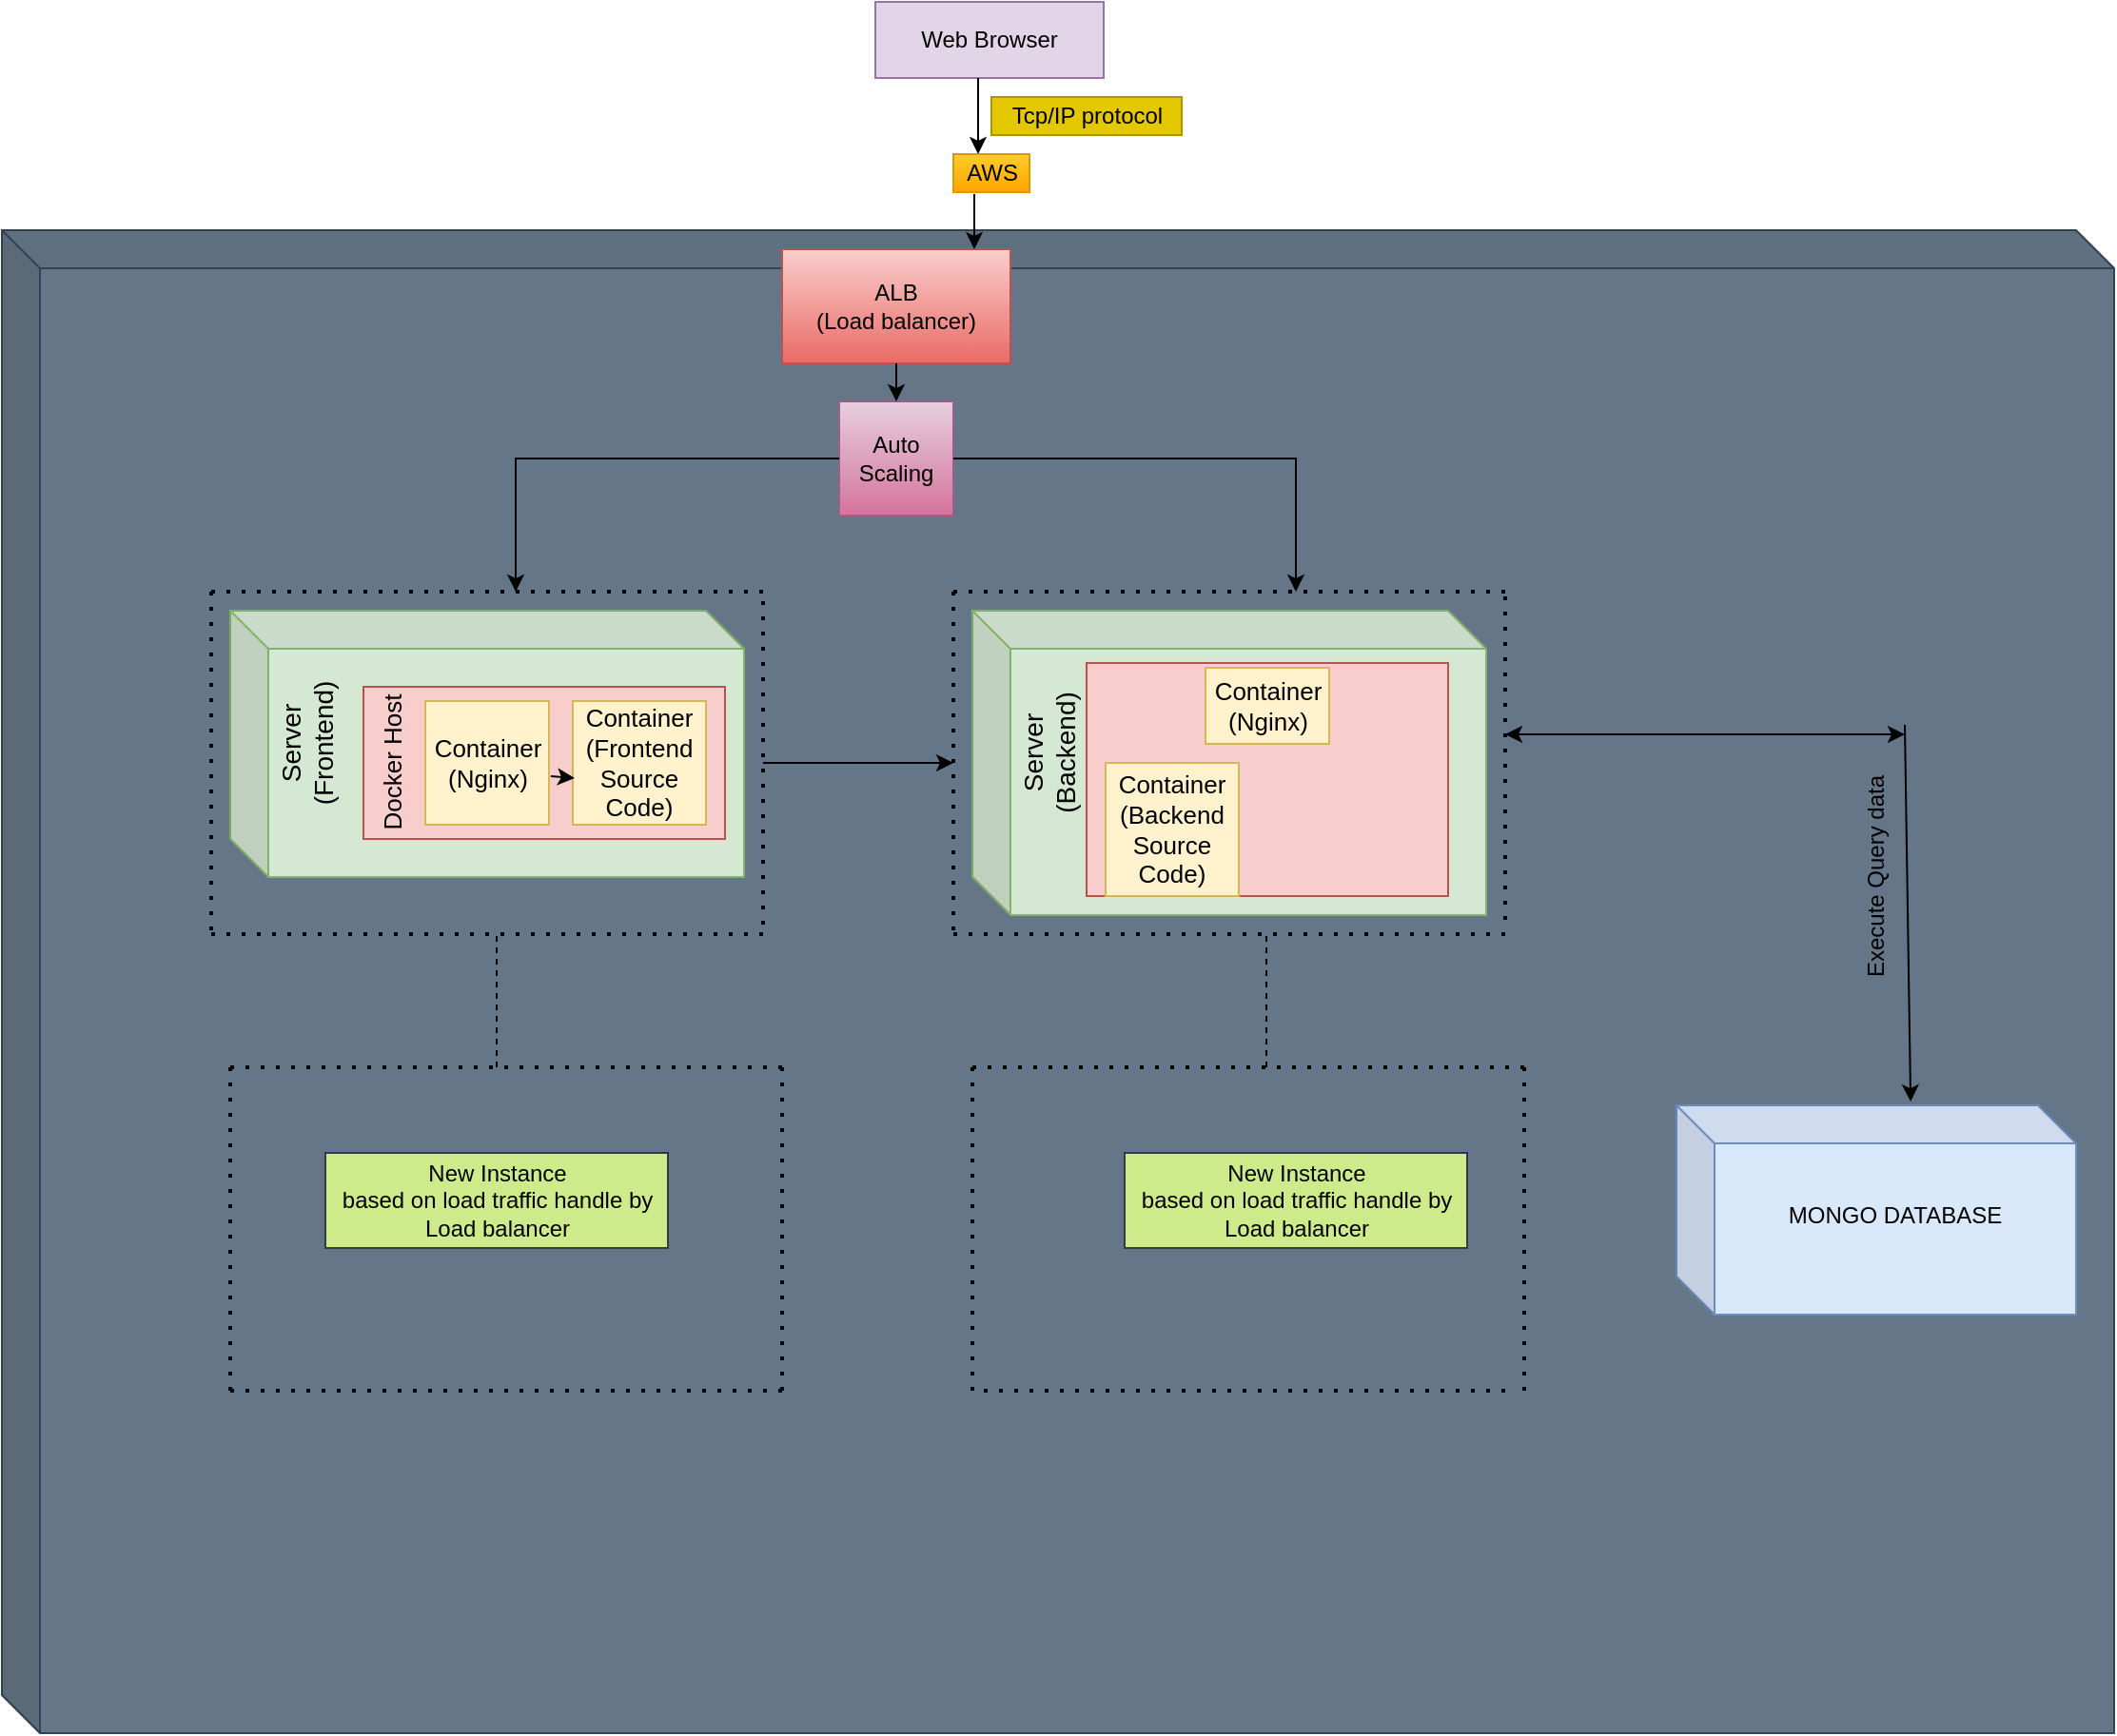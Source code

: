 <mxfile version="21.7.5" type="device">
  <diagram id="Gk2pYZm7RmSrTr1CUxgg" name="Page-1">
    <mxGraphModel dx="2284" dy="773" grid="1" gridSize="10" guides="1" tooltips="1" connect="1" arrows="1" fold="1" page="1" pageScale="1" pageWidth="850" pageHeight="1100" math="0" shadow="0">
      <root>
        <mxCell id="0" />
        <mxCell id="1" parent="0" />
        <mxCell id="5-lBoet5AGBmrvLkEw8s-4" value="" style="shape=cube;whiteSpace=wrap;html=1;boundedLbl=1;backgroundOutline=1;darkOpacity=0.05;darkOpacity2=0.1;fillColor=#647687;strokeColor=#314354;fontColor=#ffffff;" parent="1" vertex="1">
          <mxGeometry x="-30" y="130" width="1110" height="790" as="geometry" />
        </mxCell>
        <mxCell id="5-lBoet5AGBmrvLkEw8s-5" value="AWS" style="text;html=1;align=center;verticalAlign=middle;resizable=0;points=[];autosize=1;strokeColor=#d79b00;fillColor=#ffcd28;gradientColor=#ffa500;" parent="1" vertex="1">
          <mxGeometry x="470" y="90" width="40" height="20" as="geometry" />
        </mxCell>
        <mxCell id="5-lBoet5AGBmrvLkEw8s-7" value="" style="shape=cube;whiteSpace=wrap;html=1;boundedLbl=1;backgroundOutline=1;darkOpacity=0.05;darkOpacity2=0.1;fontSize=13;fillColor=#d5e8d4;strokeColor=#82b366;" parent="1" vertex="1">
          <mxGeometry x="90" y="330" width="270" height="140" as="geometry" />
        </mxCell>
        <mxCell id="5-lBoet5AGBmrvLkEw8s-8" value="" style="rounded=0;whiteSpace=wrap;html=1;fontSize=13;fillColor=#f8cecc;strokeColor=#b85450;" parent="1" vertex="1">
          <mxGeometry x="160" y="370" width="190" height="80" as="geometry" />
        </mxCell>
        <mxCell id="5-lBoet5AGBmrvLkEw8s-9" value="&lt;div style=&quot;font-size: 14px&quot;&gt;&lt;font style=&quot;font-size: 14px&quot;&gt;Server&lt;/font&gt;&lt;/div&gt;&lt;div style=&quot;font-size: 14px&quot;&gt;&lt;font style=&quot;font-size: 14px&quot;&gt;(Frontend)&lt;br&gt;&lt;/font&gt;&lt;/div&gt;" style="text;html=1;align=center;verticalAlign=middle;resizable=0;points=[];autosize=1;strokeColor=none;fillColor=none;rotation=270;" parent="1" vertex="1">
          <mxGeometry x="90" y="385" width="80" height="30" as="geometry" />
        </mxCell>
        <mxCell id="5-lBoet5AGBmrvLkEw8s-10" value="Docker Host" style="text;html=1;align=center;verticalAlign=middle;resizable=0;points=[];autosize=1;strokeColor=none;fillColor=none;fontSize=13;rotation=270;" parent="1" vertex="1">
          <mxGeometry x="130" y="400" width="90" height="20" as="geometry" />
        </mxCell>
        <mxCell id="5-lBoet5AGBmrvLkEw8s-11" value="&lt;div&gt;Container&lt;/div&gt;&lt;div&gt;(Nginx)&lt;br&gt;&lt;/div&gt;" style="rounded=0;whiteSpace=wrap;html=1;fontSize=13;fillColor=#fff2cc;strokeColor=#d6b656;" parent="1" vertex="1">
          <mxGeometry x="192.5" y="377.5" width="65" height="65" as="geometry" />
        </mxCell>
        <mxCell id="5-lBoet5AGBmrvLkEw8s-12" value="&lt;div&gt;Container&lt;/div&gt;&lt;div&gt;(Frontend Source Code)&lt;br&gt;&lt;/div&gt;" style="rounded=0;whiteSpace=wrap;html=1;fontSize=13;direction=south;fillColor=#fff2cc;strokeColor=#d6b656;" parent="1" vertex="1">
          <mxGeometry x="270" y="377.5" width="70" height="65" as="geometry" />
        </mxCell>
        <mxCell id="5-lBoet5AGBmrvLkEw8s-15" value="" style="endArrow=classic;html=1;rounded=0;entryX=0.623;entryY=0.986;entryDx=0;entryDy=0;entryPerimeter=0;exitX=1.015;exitY=0.608;exitDx=0;exitDy=0;exitPerimeter=0;" parent="1" source="5-lBoet5AGBmrvLkEw8s-11" target="5-lBoet5AGBmrvLkEw8s-12" edge="1">
          <mxGeometry width="50" height="50" relative="1" as="geometry">
            <mxPoint x="410" y="318" as="sourcePoint" />
            <mxPoint x="420" y="390" as="targetPoint" />
          </mxGeometry>
        </mxCell>
        <mxCell id="5-lBoet5AGBmrvLkEw8s-16" value="&lt;div&gt;ALB&lt;/div&gt;&lt;div&gt;(Load balancer)&lt;br&gt;&lt;/div&gt;" style="rounded=0;whiteSpace=wrap;html=1;fillColor=#f8cecc;gradientColor=#ea6b66;strokeColor=#b85450;" parent="1" vertex="1">
          <mxGeometry x="380" y="140" width="120" height="60" as="geometry" />
        </mxCell>
        <mxCell id="5-lBoet5AGBmrvLkEw8s-19" value="&lt;div&gt;Auto&lt;/div&gt;&lt;div&gt;Scaling&lt;br&gt;&lt;/div&gt;" style="rounded=0;whiteSpace=wrap;html=1;fillColor=#e6d0de;gradientColor=#d5739d;strokeColor=#996185;" parent="1" vertex="1">
          <mxGeometry x="410" y="220" width="60" height="60" as="geometry" />
        </mxCell>
        <mxCell id="5-lBoet5AGBmrvLkEw8s-21" value="" style="endArrow=classic;html=1;rounded=0;entryX=0.5;entryY=0;entryDx=0;entryDy=0;exitX=0.5;exitY=1;exitDx=0;exitDy=0;" parent="1" source="5-lBoet5AGBmrvLkEw8s-16" target="5-lBoet5AGBmrvLkEw8s-19" edge="1">
          <mxGeometry width="50" height="50" relative="1" as="geometry">
            <mxPoint x="340" y="170" as="sourcePoint" />
            <mxPoint x="350" y="190" as="targetPoint" />
          </mxGeometry>
        </mxCell>
        <mxCell id="5-lBoet5AGBmrvLkEw8s-24" value="" style="endArrow=classic;html=1;rounded=0;exitX=0;exitY=0.5;exitDx=0;exitDy=0;" parent="1" source="5-lBoet5AGBmrvLkEw8s-19" edge="1">
          <mxGeometry width="50" height="50" relative="1" as="geometry">
            <mxPoint x="290" y="280" as="sourcePoint" />
            <mxPoint x="240" y="320" as="targetPoint" />
            <Array as="points">
              <mxPoint x="240" y="250" />
            </Array>
          </mxGeometry>
        </mxCell>
        <mxCell id="5-lBoet5AGBmrvLkEw8s-30" value="" style="endArrow=none;dashed=1;html=1;dashPattern=1 3;strokeWidth=2;rounded=0;" parent="1" edge="1">
          <mxGeometry width="50" height="50" relative="1" as="geometry">
            <mxPoint x="370" y="320" as="sourcePoint" />
            <mxPoint x="80" y="320" as="targetPoint" />
          </mxGeometry>
        </mxCell>
        <mxCell id="5-lBoet5AGBmrvLkEw8s-31" value="" style="endArrow=none;dashed=1;html=1;dashPattern=1 3;strokeWidth=2;rounded=0;" parent="1" edge="1">
          <mxGeometry width="50" height="50" relative="1" as="geometry">
            <mxPoint x="370" y="325" as="sourcePoint" />
            <mxPoint x="370" y="500" as="targetPoint" />
          </mxGeometry>
        </mxCell>
        <mxCell id="5-lBoet5AGBmrvLkEw8s-32" value="" style="endArrow=none;dashed=1;html=1;dashPattern=1 3;strokeWidth=2;rounded=0;" parent="1" edge="1">
          <mxGeometry width="50" height="50" relative="1" as="geometry">
            <mxPoint x="370" y="500" as="sourcePoint" />
            <mxPoint x="80" y="500" as="targetPoint" />
          </mxGeometry>
        </mxCell>
        <mxCell id="5-lBoet5AGBmrvLkEw8s-33" value="" style="endArrow=none;dashed=1;html=1;dashPattern=1 3;strokeWidth=2;rounded=0;" parent="1" edge="1">
          <mxGeometry width="50" height="50" relative="1" as="geometry">
            <mxPoint x="80" y="320" as="sourcePoint" />
            <mxPoint x="80" y="500" as="targetPoint" />
          </mxGeometry>
        </mxCell>
        <mxCell id="5-lBoet5AGBmrvLkEw8s-34" value="" style="endArrow=none;dashed=1;html=1;rounded=0;" parent="1" edge="1">
          <mxGeometry width="50" height="50" relative="1" as="geometry">
            <mxPoint x="230" y="570" as="sourcePoint" />
            <mxPoint x="230" y="500" as="targetPoint" />
          </mxGeometry>
        </mxCell>
        <mxCell id="5-lBoet5AGBmrvLkEw8s-35" value="" style="endArrow=none;dashed=1;html=1;dashPattern=1 3;strokeWidth=2;rounded=0;" parent="1" edge="1">
          <mxGeometry width="50" height="50" relative="1" as="geometry">
            <mxPoint x="380" y="570" as="sourcePoint" />
            <mxPoint x="90" y="570" as="targetPoint" />
          </mxGeometry>
        </mxCell>
        <mxCell id="5-lBoet5AGBmrvLkEw8s-36" value="" style="endArrow=none;dashed=1;html=1;dashPattern=1 3;strokeWidth=2;rounded=0;" parent="1" edge="1">
          <mxGeometry width="50" height="50" relative="1" as="geometry">
            <mxPoint x="380" y="570" as="sourcePoint" />
            <mxPoint x="380" y="745" as="targetPoint" />
          </mxGeometry>
        </mxCell>
        <mxCell id="5-lBoet5AGBmrvLkEw8s-37" value="" style="endArrow=none;dashed=1;html=1;dashPattern=1 3;strokeWidth=2;rounded=0;" parent="1" edge="1">
          <mxGeometry width="50" height="50" relative="1" as="geometry">
            <mxPoint x="90" y="570" as="sourcePoint" />
            <mxPoint x="90" y="745" as="targetPoint" />
          </mxGeometry>
        </mxCell>
        <mxCell id="5-lBoet5AGBmrvLkEw8s-38" value="" style="endArrow=none;dashed=1;html=1;dashPattern=1 3;strokeWidth=2;rounded=0;" parent="1" edge="1">
          <mxGeometry width="50" height="50" relative="1" as="geometry">
            <mxPoint x="380" y="740" as="sourcePoint" />
            <mxPoint x="90" y="740" as="targetPoint" />
          </mxGeometry>
        </mxCell>
        <mxCell id="5-lBoet5AGBmrvLkEw8s-40" value="" style="endArrow=classic;html=1;rounded=0;exitX=1;exitY=0.5;exitDx=0;exitDy=0;" parent="1" source="5-lBoet5AGBmrvLkEw8s-19" edge="1">
          <mxGeometry width="50" height="50" relative="1" as="geometry">
            <mxPoint x="660" y="280" as="sourcePoint" />
            <mxPoint x="650" y="320" as="targetPoint" />
            <Array as="points">
              <mxPoint x="650" y="250" />
            </Array>
          </mxGeometry>
        </mxCell>
        <mxCell id="5-lBoet5AGBmrvLkEw8s-41" value="" style="endArrow=none;dashed=1;html=1;dashPattern=1 3;strokeWidth=2;rounded=0;" parent="1" edge="1">
          <mxGeometry width="50" height="50" relative="1" as="geometry">
            <mxPoint x="760" y="320" as="sourcePoint" />
            <mxPoint x="470" y="320" as="targetPoint" />
          </mxGeometry>
        </mxCell>
        <mxCell id="5-lBoet5AGBmrvLkEw8s-42" value="" style="endArrow=none;dashed=1;html=1;dashPattern=1 3;strokeWidth=2;rounded=0;" parent="1" edge="1">
          <mxGeometry width="50" height="50" relative="1" as="geometry">
            <mxPoint x="760" y="322.5" as="sourcePoint" />
            <mxPoint x="760" y="497.5" as="targetPoint" />
          </mxGeometry>
        </mxCell>
        <mxCell id="5-lBoet5AGBmrvLkEw8s-43" value="" style="endArrow=none;dashed=1;html=1;dashPattern=1 3;strokeWidth=2;rounded=0;" parent="1" edge="1">
          <mxGeometry width="50" height="50" relative="1" as="geometry">
            <mxPoint x="470" y="320" as="sourcePoint" />
            <mxPoint x="470" y="500" as="targetPoint" />
          </mxGeometry>
        </mxCell>
        <mxCell id="5-lBoet5AGBmrvLkEw8s-44" value="" style="endArrow=none;dashed=1;html=1;dashPattern=1 3;strokeWidth=2;rounded=0;" parent="1" edge="1">
          <mxGeometry width="50" height="50" relative="1" as="geometry">
            <mxPoint x="760" y="500" as="sourcePoint" />
            <mxPoint x="470" y="500" as="targetPoint" />
          </mxGeometry>
        </mxCell>
        <mxCell id="5-lBoet5AGBmrvLkEw8s-45" value="" style="shape=cube;whiteSpace=wrap;html=1;boundedLbl=1;backgroundOutline=1;darkOpacity=0.05;darkOpacity2=0.1;direction=east;fillColor=#d5e8d4;strokeColor=#82b366;" parent="1" vertex="1">
          <mxGeometry x="480" y="330" width="270" height="160" as="geometry" />
        </mxCell>
        <mxCell id="5-lBoet5AGBmrvLkEw8s-46" value="&lt;div style=&quot;font-size: 14px&quot;&gt;&lt;font style=&quot;font-size: 14px&quot;&gt;Server&lt;/font&gt;&lt;/div&gt;&lt;div style=&quot;font-size: 14px&quot;&gt;&lt;font style=&quot;font-size: 14px&quot;&gt;(Backend)&lt;br&gt;&lt;/font&gt;&lt;/div&gt;" style="text;html=1;align=center;verticalAlign=middle;resizable=0;points=[];autosize=1;strokeColor=none;fillColor=none;rotation=270;" parent="1" vertex="1">
          <mxGeometry x="480" y="390" width="80" height="30" as="geometry" />
        </mxCell>
        <mxCell id="5-lBoet5AGBmrvLkEw8s-47" value="" style="rounded=0;whiteSpace=wrap;html=1;fontSize=14;direction=south;fillColor=#f8cecc;strokeColor=#b85450;" parent="1" vertex="1">
          <mxGeometry x="540" y="357.5" width="190" height="122.5" as="geometry" />
        </mxCell>
        <mxCell id="5-lBoet5AGBmrvLkEw8s-48" value="&lt;div&gt;Container&lt;/div&gt;&lt;div&gt;(Nginx)&lt;br&gt;&lt;/div&gt;" style="rounded=0;whiteSpace=wrap;html=1;fontSize=13;fillColor=#fff2cc;strokeColor=#d6b656;" parent="1" vertex="1">
          <mxGeometry x="602.5" y="360" width="65" height="40" as="geometry" />
        </mxCell>
        <mxCell id="5-lBoet5AGBmrvLkEw8s-49" value="&lt;div&gt;Container&lt;/div&gt;&lt;div&gt;(Backend Source Code)&lt;br&gt;&lt;/div&gt;" style="rounded=0;whiteSpace=wrap;html=1;fontSize=13;direction=south;fillColor=#fff2cc;strokeColor=#d6b656;" parent="1" vertex="1">
          <mxGeometry x="550" y="410" width="70" height="70" as="geometry" />
        </mxCell>
        <mxCell id="5-lBoet5AGBmrvLkEw8s-51" value="" style="endArrow=none;dashed=1;html=1;rounded=0;" parent="1" edge="1">
          <mxGeometry width="50" height="50" relative="1" as="geometry">
            <mxPoint x="634.5" y="570" as="sourcePoint" />
            <mxPoint x="634.5" y="500" as="targetPoint" />
          </mxGeometry>
        </mxCell>
        <mxCell id="5-lBoet5AGBmrvLkEw8s-52" value="" style="endArrow=none;dashed=1;html=1;dashPattern=1 3;strokeWidth=2;rounded=0;" parent="1" edge="1">
          <mxGeometry width="50" height="50" relative="1" as="geometry">
            <mxPoint x="770" y="570" as="sourcePoint" />
            <mxPoint x="480" y="570" as="targetPoint" />
          </mxGeometry>
        </mxCell>
        <mxCell id="5-lBoet5AGBmrvLkEw8s-54" value="" style="endArrow=none;dashed=1;html=1;dashPattern=1 3;strokeWidth=2;rounded=0;" parent="1" edge="1">
          <mxGeometry width="50" height="50" relative="1" as="geometry">
            <mxPoint x="770" y="570" as="sourcePoint" />
            <mxPoint x="770" y="745" as="targetPoint" />
          </mxGeometry>
        </mxCell>
        <mxCell id="5-lBoet5AGBmrvLkEw8s-55" value="" style="endArrow=none;dashed=1;html=1;dashPattern=1 3;strokeWidth=2;rounded=0;" parent="1" edge="1">
          <mxGeometry width="50" height="50" relative="1" as="geometry">
            <mxPoint x="760" y="740" as="sourcePoint" />
            <mxPoint x="480" y="740" as="targetPoint" />
          </mxGeometry>
        </mxCell>
        <mxCell id="5-lBoet5AGBmrvLkEw8s-56" value="" style="endArrow=none;dashed=1;html=1;dashPattern=1 3;strokeWidth=2;rounded=0;" parent="1" edge="1">
          <mxGeometry width="50" height="50" relative="1" as="geometry">
            <mxPoint x="480" y="570" as="sourcePoint" />
            <mxPoint x="480" y="745" as="targetPoint" />
          </mxGeometry>
        </mxCell>
        <mxCell id="5-lBoet5AGBmrvLkEw8s-57" value="&lt;div&gt;New Instance&lt;/div&gt;&lt;div&gt;based on load traffic handle by&lt;/div&gt;&lt;div&gt;Load balancer&lt;br&gt;&lt;/div&gt;" style="text;html=1;align=center;verticalAlign=middle;resizable=0;points=[];autosize=1;strokeColor=#36393d;fillColor=#cdeb8b;rounded=0;" parent="1" vertex="1">
          <mxGeometry x="560" y="615" width="180" height="50" as="geometry" />
        </mxCell>
        <mxCell id="5-lBoet5AGBmrvLkEw8s-59" value="&lt;div&gt;New Instance&lt;/div&gt;&lt;div&gt;based on load traffic handle by&lt;/div&gt;&lt;div&gt;Load balancer&lt;br&gt;&lt;/div&gt;" style="text;html=1;align=center;verticalAlign=middle;resizable=0;points=[];autosize=1;strokeColor=#36393d;fillColor=#cdeb8b;" parent="1" vertex="1">
          <mxGeometry x="140" y="615" width="180" height="50" as="geometry" />
        </mxCell>
        <mxCell id="5-lBoet5AGBmrvLkEw8s-60" value="" style="endArrow=classic;html=1;rounded=0;" parent="1" edge="1">
          <mxGeometry width="50" height="50" relative="1" as="geometry">
            <mxPoint x="370" y="410" as="sourcePoint" />
            <mxPoint x="470" y="410" as="targetPoint" />
          </mxGeometry>
        </mxCell>
        <mxCell id="5-lBoet5AGBmrvLkEw8s-63" value="&lt;div&gt;MONGO DATABASE&lt;br&gt;&lt;/div&gt;&lt;div&gt;&lt;br&gt;&lt;/div&gt;" style="shape=cube;whiteSpace=wrap;html=1;boundedLbl=1;backgroundOutline=1;darkOpacity=0.05;darkOpacity2=0.1;rounded=0;fillColor=#dae8fc;strokeColor=#6c8ebf;" parent="1" vertex="1">
          <mxGeometry x="850" y="590" width="210" height="110" as="geometry" />
        </mxCell>
        <mxCell id="5-lBoet5AGBmrvLkEw8s-73" value="" style="endArrow=classic;startArrow=classic;html=1;rounded=0;" parent="1" edge="1">
          <mxGeometry width="50" height="50" relative="1" as="geometry">
            <mxPoint x="760" y="395" as="sourcePoint" />
            <mxPoint x="970" y="395" as="targetPoint" />
            <Array as="points">
              <mxPoint x="870" y="395" />
            </Array>
          </mxGeometry>
        </mxCell>
        <mxCell id="5-lBoet5AGBmrvLkEw8s-76" value="" style="endArrow=classic;html=1;rounded=0;entryX=0.586;entryY=-0.018;entryDx=0;entryDy=0;entryPerimeter=0;" parent="1" target="5-lBoet5AGBmrvLkEw8s-63" edge="1">
          <mxGeometry width="50" height="50" relative="1" as="geometry">
            <mxPoint x="970" y="390" as="sourcePoint" />
            <mxPoint x="980" y="430" as="targetPoint" />
          </mxGeometry>
        </mxCell>
        <mxCell id="5-lBoet5AGBmrvLkEw8s-80" value="Web Browser" style="rounded=0;whiteSpace=wrap;html=1;fillColor=#e1d5e7;strokeColor=#9673a6;" parent="1" vertex="1">
          <mxGeometry x="429" y="10" width="120" height="40" as="geometry" />
        </mxCell>
        <mxCell id="5-lBoet5AGBmrvLkEw8s-81" style="edgeStyle=orthogonalEdgeStyle;rounded=0;orthogonalLoop=1;jettySize=auto;html=1;exitX=0.5;exitY=1;exitDx=0;exitDy=0;" parent="1" source="5-lBoet5AGBmrvLkEw8s-80" target="5-lBoet5AGBmrvLkEw8s-80" edge="1">
          <mxGeometry relative="1" as="geometry" />
        </mxCell>
        <mxCell id="5-lBoet5AGBmrvLkEw8s-82" value="" style="endArrow=classic;html=1;rounded=0;entryX=0.325;entryY=0;entryDx=0;entryDy=0;entryPerimeter=0;" parent="1" target="5-lBoet5AGBmrvLkEw8s-5" edge="1">
          <mxGeometry width="50" height="50" relative="1" as="geometry">
            <mxPoint x="483" y="50" as="sourcePoint" />
            <mxPoint x="390" y="10" as="targetPoint" />
          </mxGeometry>
        </mxCell>
        <mxCell id="5-lBoet5AGBmrvLkEw8s-83" value="Tcp/IP protocol" style="text;html=1;align=center;verticalAlign=middle;resizable=0;points=[];autosize=1;strokeColor=#B09500;fillColor=#e3c800;fontColor=#000000;" parent="1" vertex="1">
          <mxGeometry x="490" y="60" width="100" height="20" as="geometry" />
        </mxCell>
        <mxCell id="5-lBoet5AGBmrvLkEw8s-84" value="" style="endArrow=classic;html=1;rounded=0;exitX=0.275;exitY=1.05;exitDx=0;exitDy=0;exitPerimeter=0;" parent="1" source="5-lBoet5AGBmrvLkEw8s-5" edge="1">
          <mxGeometry width="50" height="50" relative="1" as="geometry">
            <mxPoint x="350" y="30" as="sourcePoint" />
            <mxPoint x="481" y="140" as="targetPoint" />
          </mxGeometry>
        </mxCell>
        <mxCell id="jvCYndB4-Au6V3VZ_O3Q-12" value="Execute Query data" style="text;html=1;align=center;verticalAlign=middle;resizable=0;points=[];autosize=1;strokeColor=none;fillColor=none;rotation=270;" parent="1" vertex="1">
          <mxGeometry x="895" y="460" width="120" height="20" as="geometry" />
        </mxCell>
      </root>
    </mxGraphModel>
  </diagram>
</mxfile>
